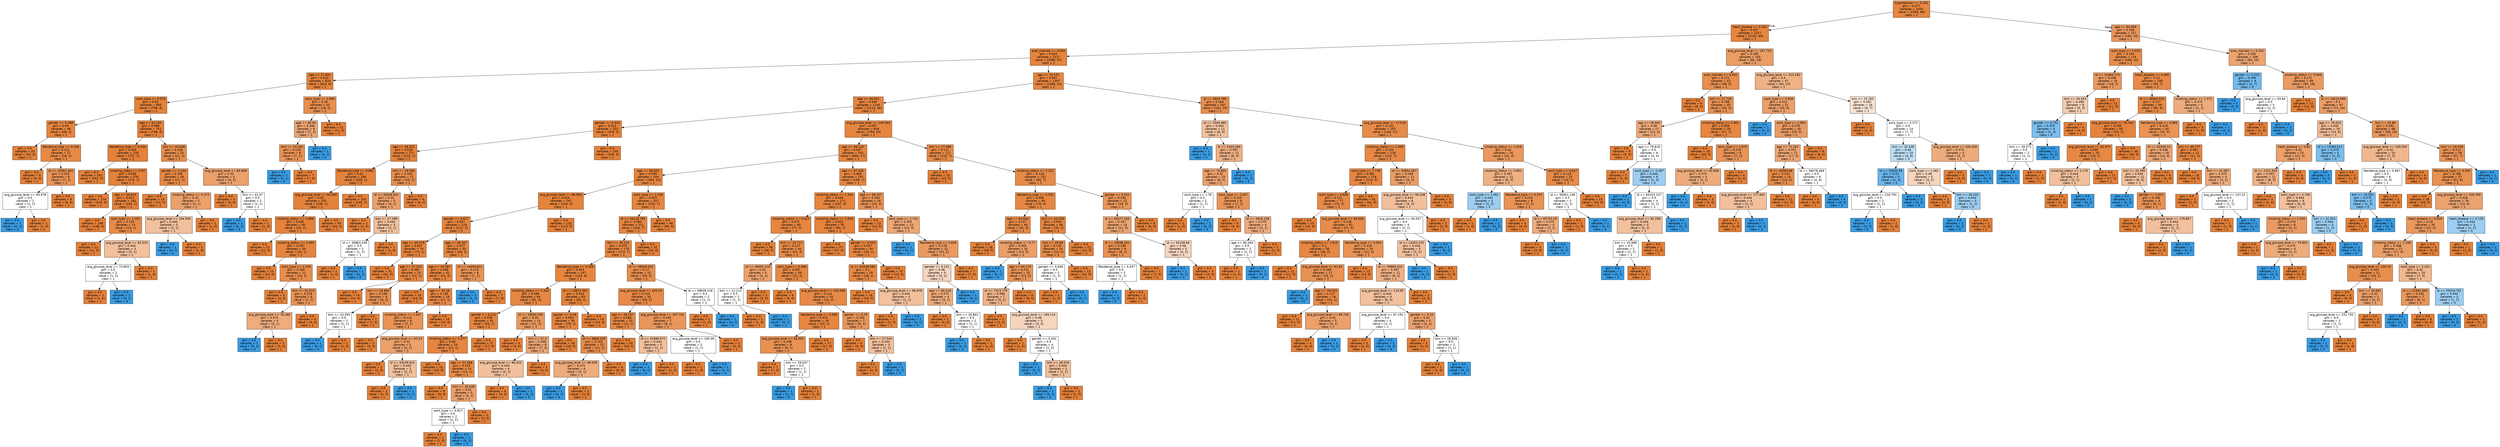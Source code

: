 digraph Tree {
node [shape=box, style="filled", color="black", fontname="helvetica"] ;
edge [fontname="helvetica"] ;
0 [label="hypertension <= 0.202\ngini = 0.077\nsamples = 2454\nvalue = [2356, 98]\nclass = 1", fillcolor="#e68641"] ;
1 [label="heart_disease <= 0.354\ngini = 0.057\nsamples = 2227\nvalue = [2162, 65]\nclass = 1", fillcolor="#e6853f"] ;
0 -> 1 [labeldistance=2.5, labelangle=45, headlabel="True"] ;
2 [label="ever_married <= 0.504\ngini = 0.043\nsamples = 2127\nvalue = [2080, 47]\nclass = 1", fillcolor="#e6843d"] ;
1 -> 2 ;
3 [label="age <= 71.842\ngini = 0.015\nsamples = 820\nvalue = [814, 6]\nclass = 1", fillcolor="#e5823a"] ;
2 -> 3 ;
4 [label="work_type <= 0.573\ngini = 0.01\nsamples = 800\nvalue = [796, 4]\nclass = 1", fillcolor="#e5823a"] ;
3 -> 4 ;
5 [label="gender <= 0.488\ngini = 0.04\nsamples = 49\nvalue = [48, 1]\nclass = 1", fillcolor="#e6843d"] ;
4 -> 5 ;
6 [label="gini = 0.0\nsamples = 32\nvalue = [32, 0]\nclass = 1", fillcolor="#e58139"] ;
5 -> 6 ;
7 [label="Residence_type <= 0.436\ngini = 0.111\nsamples = 17\nvalue = [16, 1]\nclass = 1", fillcolor="#e78945"] ;
5 -> 7 ;
8 [label="gini = 0.0\nsamples = 9\nvalue = [9, 0]\nclass = 1", fillcolor="#e58139"] ;
7 -> 8 ;
9 [label="id <= 20361.483\ngini = 0.219\nsamples = 8\nvalue = [7, 1]\nclass = 1", fillcolor="#e99355"] ;
7 -> 9 ;
10 [label="avg_glucose_level <= 93.378\ngini = 0.5\nsamples = 2\nvalue = [1, 1]\nclass = 1", fillcolor="#ffffff"] ;
9 -> 10 ;
11 [label="gini = 0.0\nsamples = 1\nvalue = [0, 1]\nclass = 0", fillcolor="#399de5"] ;
10 -> 11 ;
12 [label="gini = 0.0\nsamples = 1\nvalue = [1, 0]\nclass = 1", fillcolor="#e58139"] ;
10 -> 12 ;
13 [label="gini = 0.0\nsamples = 6\nvalue = [6, 0]\nclass = 1", fillcolor="#e58139"] ;
9 -> 13 ;
14 [label="age <= 52.102\ngini = 0.008\nsamples = 751\nvalue = [748, 3]\nclass = 1", fillcolor="#e5823a"] ;
4 -> 14 ;
15 [label="Residence_type <= 0.524\ngini = 0.003\nsamples = 728\nvalue = [727, 1]\nclass = 1", fillcolor="#e58139"] ;
14 -> 15 ;
16 [label="gini = 0.0\nsamples = 352\nvalue = [352, 0]\nclass = 1", fillcolor="#e58139"] ;
15 -> 16 ;
17 [label="smoking_status <= 0.97\ngini = 0.005\nsamples = 376\nvalue = [375, 1]\nclass = 1", fillcolor="#e5813a"] ;
15 -> 17 ;
18 [label="gini = 0.0\nsamples = 214\nvalue = [214, 0]\nclass = 1", fillcolor="#e58139"] ;
17 -> 18 ;
19 [label="age <= 36.919\ngini = 0.012\nsamples = 162\nvalue = [161, 1]\nclass = 1", fillcolor="#e5823a"] ;
17 -> 19 ;
20 [label="gini = 0.0\nsamples = 148\nvalue = [148, 0]\nclass = 1", fillcolor="#e58139"] ;
19 -> 20 ;
21 [label="work_type <= 2.351\ngini = 0.133\nsamples = 14\nvalue = [13, 1]\nclass = 1", fillcolor="#e78b48"] ;
19 -> 21 ;
22 [label="gini = 0.0\nsamples = 11\nvalue = [11, 0]\nclass = 1", fillcolor="#e58139"] ;
21 -> 22 ;
23 [label="avg_glucose_level <= 82.529\ngini = 0.444\nsamples = 3\nvalue = [2, 1]\nclass = 1", fillcolor="#f2c09c"] ;
21 -> 23 ;
24 [label="avg_glucose_level <= 73.603\ngini = 0.5\nsamples = 2\nvalue = [1, 1]\nclass = 1", fillcolor="#ffffff"] ;
23 -> 24 ;
25 [label="gini = 0.0\nsamples = 1\nvalue = [1, 0]\nclass = 1", fillcolor="#e58139"] ;
24 -> 25 ;
26 [label="gini = 0.0\nsamples = 1\nvalue = [0, 1]\nclass = 0", fillcolor="#399de5"] ;
24 -> 26 ;
27 [label="gini = 0.0\nsamples = 1\nvalue = [1, 0]\nclass = 1", fillcolor="#e58139"] ;
23 -> 27 ;
28 [label="bmi <= 33.648\ngini = 0.159\nsamples = 23\nvalue = [21, 2]\nclass = 1", fillcolor="#e78d4c"] ;
14 -> 28 ;
29 [label="gender <= 0.154\ngini = 0.105\nsamples = 18\nvalue = [17, 1]\nclass = 1", fillcolor="#e78845"] ;
28 -> 29 ;
30 [label="gini = 0.0\nsamples = 13\nvalue = [13, 0]\nclass = 1", fillcolor="#e58139"] ;
29 -> 30 ;
31 [label="smoking_status <= 0.273\ngini = 0.32\nsamples = 5\nvalue = [4, 1]\nclass = 1", fillcolor="#eca06a"] ;
29 -> 31 ;
32 [label="avg_glucose_level <= 104.546\ngini = 0.444\nsamples = 3\nvalue = [2, 1]\nclass = 1", fillcolor="#f2c09c"] ;
31 -> 32 ;
33 [label="gini = 0.0\nsamples = 1\nvalue = [0, 1]\nclass = 0", fillcolor="#399de5"] ;
32 -> 33 ;
34 [label="gini = 0.0\nsamples = 2\nvalue = [2, 0]\nclass = 1", fillcolor="#e58139"] ;
32 -> 34 ;
35 [label="gini = 0.0\nsamples = 2\nvalue = [2, 0]\nclass = 1", fillcolor="#e58139"] ;
31 -> 35 ;
36 [label="avg_glucose_level <= 83.608\ngini = 0.32\nsamples = 5\nvalue = [4, 1]\nclass = 1", fillcolor="#eca06a"] ;
28 -> 36 ;
37 [label="gini = 0.0\nsamples = 3\nvalue = [3, 0]\nclass = 1", fillcolor="#e58139"] ;
36 -> 37 ;
38 [label="bmi <= 41.47\ngini = 0.5\nsamples = 2\nvalue = [1, 1]\nclass = 1", fillcolor="#ffffff"] ;
36 -> 38 ;
39 [label="gini = 0.0\nsamples = 1\nvalue = [0, 1]\nclass = 0", fillcolor="#399de5"] ;
38 -> 39 ;
40 [label="gini = 0.0\nsamples = 1\nvalue = [1, 0]\nclass = 1", fillcolor="#e58139"] ;
38 -> 40 ;
41 [label="work_type <= 2.006\ngini = 0.18\nsamples = 20\nvalue = [18, 2]\nclass = 1", fillcolor="#e88f4f"] ;
3 -> 41 ;
42 [label="age <= 80.64\ngini = 0.346\nsamples = 9\nvalue = [7, 2]\nclass = 1", fillcolor="#eca572"] ;
41 -> 42 ;
43 [label="bmi <= 23.264\ngini = 0.219\nsamples = 8\nvalue = [7, 1]\nclass = 1", fillcolor="#e99355"] ;
42 -> 43 ;
44 [label="gini = 0.0\nsamples = 1\nvalue = [0, 1]\nclass = 0", fillcolor="#399de5"] ;
43 -> 44 ;
45 [label="gini = 0.0\nsamples = 7\nvalue = [7, 0]\nclass = 1", fillcolor="#e58139"] ;
43 -> 45 ;
46 [label="gini = 0.0\nsamples = 1\nvalue = [0, 1]\nclass = 0", fillcolor="#399de5"] ;
42 -> 46 ;
47 [label="gini = 0.0\nsamples = 11\nvalue = [11, 0]\nclass = 1", fillcolor="#e58139"] ;
41 -> 47 ;
48 [label="age <= 70.101\ngini = 0.061\nsamples = 1307\nvalue = [1266, 41]\nclass = 1", fillcolor="#e6853f"] ;
2 -> 48 ;
49 [label="age <= 39.502\ngini = 0.045\nsamples = 1140\nvalue = [1114, 26]\nclass = 1", fillcolor="#e6843e"] ;
48 -> 49 ;
50 [label="gender <= 0.323\ngini = 0.012\nsamples = 322\nvalue = [320, 2]\nclass = 1", fillcolor="#e5823a"] ;
49 -> 50 ;
51 [label="age <= 38.322\ngini = 0.018\nsamples = 217\nvalue = [215, 2]\nclass = 1", fillcolor="#e5823b"] ;
50 -> 51 ;
52 [label="Residence_type <= 0.862\ngini = 0.01\nsamples = 206\nvalue = [205, 1]\nclass = 1", fillcolor="#e5823a"] ;
51 -> 52 ;
53 [label="avg_glucose_level <= 94.065\ngini = 0.02\nsamples = 101\nvalue = [100, 1]\nclass = 1", fillcolor="#e5823b"] ;
52 -> 53 ;
54 [label="smoking_status <= 1.886\ngini = 0.035\nsamples = 56\nvalue = [55, 1]\nclass = 1", fillcolor="#e5833d"] ;
53 -> 54 ;
55 [label="gini = 0.0\nsamples = 22\nvalue = [22, 0]\nclass = 1", fillcolor="#e58139"] ;
54 -> 55 ;
56 [label="smoking_status <= 2.455\ngini = 0.057\nsamples = 34\nvalue = [33, 1]\nclass = 1", fillcolor="#e6853f"] ;
54 -> 56 ;
57 [label="gini = 0.0\nsamples = 23\nvalue = [23, 0]\nclass = 1", fillcolor="#e58139"] ;
56 -> 57 ;
58 [label="work_type <= 1.256\ngini = 0.165\nsamples = 11\nvalue = [10, 1]\nclass = 1", fillcolor="#e88e4d"] ;
56 -> 58 ;
59 [label="gini = 0.0\nsamples = 3\nvalue = [3, 0]\nclass = 1", fillcolor="#e58139"] ;
58 -> 59 ;
60 [label="bmi <= 31.874\ngini = 0.219\nsamples = 8\nvalue = [7, 1]\nclass = 1", fillcolor="#e99355"] ;
58 -> 60 ;
61 [label="avg_glucose_level <= 76.286\ngini = 0.375\nsamples = 4\nvalue = [3, 1]\nclass = 1", fillcolor="#eeab7b"] ;
60 -> 61 ;
62 [label="gini = 0.0\nsamples = 1\nvalue = [0, 1]\nclass = 0", fillcolor="#399de5"] ;
61 -> 62 ;
63 [label="gini = 0.0\nsamples = 3\nvalue = [3, 0]\nclass = 1", fillcolor="#e58139"] ;
61 -> 63 ;
64 [label="gini = 0.0\nsamples = 4\nvalue = [4, 0]\nclass = 1", fillcolor="#e58139"] ;
60 -> 64 ;
65 [label="gini = 0.0\nsamples = 45\nvalue = [45, 0]\nclass = 1", fillcolor="#e58139"] ;
53 -> 65 ;
66 [label="gini = 0.0\nsamples = 105\nvalue = [105, 0]\nclass = 1", fillcolor="#e58139"] ;
52 -> 66 ;
67 [label="bmi <= 29.068\ngini = 0.165\nsamples = 11\nvalue = [10, 1]\nclass = 1", fillcolor="#e88e4d"] ;
51 -> 67 ;
68 [label="id <= 26026.652\ngini = 0.32\nsamples = 5\nvalue = [4, 1]\nclass = 1", fillcolor="#eca06a"] ;
67 -> 68 ;
69 [label="gini = 0.0\nsamples = 2\nvalue = [2, 0]\nclass = 1", fillcolor="#e58139"] ;
68 -> 69 ;
70 [label="bmi <= 27.399\ngini = 0.444\nsamples = 3\nvalue = [2, 1]\nclass = 1", fillcolor="#f2c09c"] ;
68 -> 70 ;
71 [label="id <= 30863.339\ngini = 0.5\nsamples = 2\nvalue = [1, 1]\nclass = 1", fillcolor="#ffffff"] ;
70 -> 71 ;
72 [label="gini = 0.0\nsamples = 1\nvalue = [1, 0]\nclass = 1", fillcolor="#e58139"] ;
71 -> 72 ;
73 [label="gini = 0.0\nsamples = 1\nvalue = [0, 1]\nclass = 0", fillcolor="#399de5"] ;
71 -> 73 ;
74 [label="gini = 0.0\nsamples = 1\nvalue = [1, 0]\nclass = 1", fillcolor="#e58139"] ;
70 -> 74 ;
75 [label="gini = 0.0\nsamples = 6\nvalue = [6, 0]\nclass = 1", fillcolor="#e58139"] ;
67 -> 75 ;
76 [label="gini = 0.0\nsamples = 105\nvalue = [105, 0]\nclass = 1", fillcolor="#e58139"] ;
50 -> 76 ;
77 [label="avg_glucose_level <= 149.063\ngini = 0.057\nsamples = 818\nvalue = [794, 24]\nclass = 1", fillcolor="#e6853f"] ;
49 -> 77 ;
78 [label="age <= 58.116\ngini = 0.047\nsamples = 701\nvalue = [684, 17]\nclass = 1", fillcolor="#e6843e"] ;
77 -> 78 ;
79 [label="age <= 48.625\ngini = 0.039\nsamples = 504\nvalue = [494, 10]\nclass = 1", fillcolor="#e6843d"] ;
78 -> 79 ;
80 [label="avg_glucose_level <= 86.993\ngini = 0.024\nsamples = 247\nvalue = [244, 3]\nclass = 1", fillcolor="#e5833b"] ;
79 -> 80 ;
81 [label="gender <= 0.817\ngini = 0.047\nsamples = 124\nvalue = [121, 3]\nclass = 1", fillcolor="#e6843e"] ;
80 -> 81 ;
82 [label="age <= 45.579\ngini = 0.027\nsamples = 74\nvalue = [73, 1]\nclass = 1", fillcolor="#e5833c"] ;
81 -> 82 ;
83 [label="gini = 0.0\nsamples = 51\nvalue = [51, 0]\nclass = 1", fillcolor="#e58139"] ;
82 -> 83 ;
84 [label="age <= 47.224\ngini = 0.083\nsamples = 23\nvalue = [22, 1]\nclass = 1", fillcolor="#e68742"] ;
82 -> 84 ;
85 [label="gini = 0.0\nsamples = 14\nvalue = [14, 0]\nclass = 1", fillcolor="#e58139"] ;
84 -> 85 ;
86 [label="bmi <= 26.893\ngini = 0.198\nsamples = 9\nvalue = [8, 1]\nclass = 1", fillcolor="#e89152"] ;
84 -> 86 ;
87 [label="bmi <= 24.393\ngini = 0.5\nsamples = 2\nvalue = [1, 1]\nclass = 1", fillcolor="#ffffff"] ;
86 -> 87 ;
88 [label="gini = 0.0\nsamples = 1\nvalue = [0, 1]\nclass = 0", fillcolor="#399de5"] ;
87 -> 88 ;
89 [label="gini = 0.0\nsamples = 1\nvalue = [1, 0]\nclass = 1", fillcolor="#e58139"] ;
87 -> 89 ;
90 [label="gini = 0.0\nsamples = 7\nvalue = [7, 0]\nclass = 1", fillcolor="#e58139"] ;
86 -> 90 ;
91 [label="age <= 46.307\ngini = 0.077\nsamples = 50\nvalue = [48, 2]\nclass = 1", fillcolor="#e68641"] ;
81 -> 91 ;
92 [label="age <= 44.367\ngini = 0.046\nsamples = 42\nvalue = [41, 1]\nclass = 1", fillcolor="#e6843e"] ;
91 -> 92 ;
93 [label="gini = 0.0\nsamples = 24\nvalue = [24, 0]\nclass = 1", fillcolor="#e58139"] ;
92 -> 93 ;
94 [label="age <= 45.28\ngini = 0.105\nsamples = 18\nvalue = [17, 1]\nclass = 1", fillcolor="#e78845"] ;
92 -> 94 ;
95 [label="smoking_status <= 1.437\ngini = 0.219\nsamples = 8\nvalue = [7, 1]\nclass = 1", fillcolor="#e99355"] ;
94 -> 95 ;
96 [label="gini = 0.0\nsamples = 3\nvalue = [3, 0]\nclass = 1", fillcolor="#e58139"] ;
95 -> 96 ;
97 [label="avg_glucose_level <= 63.23\ngini = 0.32\nsamples = 5\nvalue = [4, 1]\nclass = 1", fillcolor="#eca06a"] ;
95 -> 97 ;
98 [label="gini = 0.0\nsamples = 2\nvalue = [2, 0]\nclass = 1", fillcolor="#e58139"] ;
97 -> 98 ;
99 [label="id <= 32039.922\ngini = 0.444\nsamples = 3\nvalue = [2, 1]\nclass = 1", fillcolor="#f2c09c"] ;
97 -> 99 ;
100 [label="gini = 0.0\nsamples = 2\nvalue = [2, 0]\nclass = 1", fillcolor="#e58139"] ;
99 -> 100 ;
101 [label="gini = 0.0\nsamples = 1\nvalue = [0, 1]\nclass = 0", fillcolor="#399de5"] ;
99 -> 101 ;
102 [label="gini = 0.0\nsamples = 10\nvalue = [10, 0]\nclass = 1", fillcolor="#e58139"] ;
94 -> 102 ;
103 [label="id <= 14658.821\ngini = 0.219\nsamples = 8\nvalue = [7, 1]\nclass = 1", fillcolor="#e99355"] ;
91 -> 103 ;
104 [label="gini = 0.0\nsamples = 1\nvalue = [0, 1]\nclass = 0", fillcolor="#399de5"] ;
103 -> 104 ;
105 [label="gini = 0.0\nsamples = 7\nvalue = [7, 0]\nclass = 1", fillcolor="#e58139"] ;
103 -> 105 ;
106 [label="gini = 0.0\nsamples = 123\nvalue = [123, 0]\nclass = 1", fillcolor="#e58139"] ;
80 -> 106 ;
107 [label="work_type <= 2.194\ngini = 0.053\nsamples = 257\nvalue = [250, 7]\nclass = 1", fillcolor="#e6853f"] ;
79 -> 107 ;
108 [label="id <= 63116.784\ngini = 0.064\nsamples = 211\nvalue = [204, 7]\nclass = 1", fillcolor="#e68540"] ;
107 -> 108 ;
109 [label="bmi <= 36.151\ngini = 0.075\nsamples = 179\nvalue = [172, 7]\nclass = 1", fillcolor="#e68641"] ;
108 -> 109 ;
110 [label="Residence_type <= 0.509\ngini = 0.053\nsamples = 147\nvalue = [143, 4]\nclass = 1", fillcolor="#e6853f"] ;
109 -> 110 ;
111 [label="smoking_status <= 2.562\ngini = 0.089\nsamples = 64\nvalue = [61, 3]\nclass = 1", fillcolor="#e68743"] ;
110 -> 111 ;
112 [label="gender <= 0.212\ngini = 0.038\nsamples = 51\nvalue = [50, 1]\nclass = 1", fillcolor="#e6843d"] ;
111 -> 112 ;
113 [label="smoking_status <= 1.377\ngini = 0.08\nsamples = 24\nvalue = [23, 1]\nclass = 1", fillcolor="#e68642"] ;
112 -> 113 ;
114 [label="gini = 0.0\nsamples = 10\nvalue = [10, 0]\nclass = 1", fillcolor="#e58139"] ;
113 -> 114 ;
115 [label="age <= 51.566\ngini = 0.133\nsamples = 14\nvalue = [13, 1]\nclass = 1", fillcolor="#e78b48"] ;
113 -> 115 ;
116 [label="gini = 0.0\nsamples = 9\nvalue = [9, 0]\nclass = 1", fillcolor="#e58139"] ;
115 -> 116 ;
117 [label="bmi <= 26.638\ngini = 0.32\nsamples = 5\nvalue = [4, 1]\nclass = 1", fillcolor="#eca06a"] ;
115 -> 117 ;
118 [label="work_type <= 0.817\ngini = 0.5\nsamples = 2\nvalue = [1, 1]\nclass = 1", fillcolor="#ffffff"] ;
117 -> 118 ;
119 [label="gini = 0.0\nsamples = 1\nvalue = [1, 0]\nclass = 1", fillcolor="#e58139"] ;
118 -> 119 ;
120 [label="gini = 0.0\nsamples = 1\nvalue = [0, 1]\nclass = 0", fillcolor="#399de5"] ;
118 -> 120 ;
121 [label="gini = 0.0\nsamples = 3\nvalue = [3, 0]\nclass = 1", fillcolor="#e58139"] ;
117 -> 121 ;
122 [label="gini = 0.0\nsamples = 27\nvalue = [27, 0]\nclass = 1", fillcolor="#e58139"] ;
112 -> 122 ;
123 [label="id <= 19594.556\ngini = 0.26\nsamples = 13\nvalue = [11, 2]\nclass = 1", fillcolor="#ea985d"] ;
111 -> 123 ;
124 [label="gini = 0.0\nsamples = 4\nvalue = [4, 0]\nclass = 1", fillcolor="#e58139"] ;
123 -> 124 ;
125 [label="bmi <= 31.4\ngini = 0.346\nsamples = 9\nvalue = [7, 2]\nclass = 1", fillcolor="#eca572"] ;
123 -> 125 ;
126 [label="avg_glucose_level <= 96.425\ngini = 0.444\nsamples = 6\nvalue = [4, 2]\nclass = 1", fillcolor="#f2c09c"] ;
125 -> 126 ;
127 [label="gini = 0.0\nsamples = 4\nvalue = [4, 0]\nclass = 1", fillcolor="#e58139"] ;
126 -> 127 ;
128 [label="gini = 0.0\nsamples = 2\nvalue = [0, 2]\nclass = 0", fillcolor="#399de5"] ;
126 -> 128 ;
129 [label="gini = 0.0\nsamples = 3\nvalue = [3, 0]\nclass = 1", fillcolor="#e58139"] ;
125 -> 129 ;
130 [label="id <= 18872.501\ngini = 0.024\nsamples = 83\nvalue = [82, 1]\nclass = 1", fillcolor="#e5833b"] ;
110 -> 130 ;
131 [label="gender <= 0.49\ngini = 0.064\nsamples = 30\nvalue = [29, 1]\nclass = 1", fillcolor="#e68540"] ;
130 -> 131 ;
132 [label="gini = 0.0\nsamples = 18\nvalue = [18, 0]\nclass = 1", fillcolor="#e58139"] ;
131 -> 132 ;
133 [label="id <= 6868.229\ngini = 0.153\nsamples = 12\nvalue = [11, 1]\nclass = 1", fillcolor="#e78c4b"] ;
131 -> 133 ;
134 [label="avg_glucose_level <= 86.039\ngini = 0.375\nsamples = 4\nvalue = [3, 1]\nclass = 1", fillcolor="#eeab7b"] ;
133 -> 134 ;
135 [label="gini = 0.0\nsamples = 1\nvalue = [0, 1]\nclass = 0", fillcolor="#399de5"] ;
134 -> 135 ;
136 [label="gini = 0.0\nsamples = 3\nvalue = [3, 0]\nclass = 1", fillcolor="#e58139"] ;
134 -> 136 ;
137 [label="gini = 0.0\nsamples = 8\nvalue = [8, 0]\nclass = 1", fillcolor="#e58139"] ;
133 -> 137 ;
138 [label="gini = 0.0\nsamples = 53\nvalue = [53, 0]\nclass = 1", fillcolor="#e58139"] ;
130 -> 138 ;
139 [label="id <= 58504.542\ngini = 0.17\nsamples = 32\nvalue = [29, 3]\nclass = 1", fillcolor="#e88e4d"] ;
109 -> 139 ;
140 [label="avg_glucose_level <= 103.23\ngini = 0.124\nsamples = 30\nvalue = [28, 2]\nclass = 1", fillcolor="#e78a47"] ;
139 -> 140 ;
141 [label="age <= 56.157\ngini = 0.083\nsamples = 23\nvalue = [22, 1]\nclass = 1", fillcolor="#e68742"] ;
140 -> 141 ;
142 [label="gini = 0.0\nsamples = 20\nvalue = [20, 0]\nclass = 1", fillcolor="#e58139"] ;
141 -> 142 ;
143 [label="id <= 31386.972\ngini = 0.444\nsamples = 3\nvalue = [2, 1]\nclass = 1", fillcolor="#f2c09c"] ;
141 -> 143 ;
144 [label="gini = 0.0\nsamples = 1\nvalue = [0, 1]\nclass = 0", fillcolor="#399de5"] ;
143 -> 144 ;
145 [label="gini = 0.0\nsamples = 2\nvalue = [2, 0]\nclass = 1", fillcolor="#e58139"] ;
143 -> 145 ;
146 [label="avg_glucose_level <= 107.741\ngini = 0.245\nsamples = 7\nvalue = [6, 1]\nclass = 1", fillcolor="#e9965a"] ;
140 -> 146 ;
147 [label="avg_glucose_level <= 105.39\ngini = 0.5\nsamples = 2\nvalue = [1, 1]\nclass = 1", fillcolor="#ffffff"] ;
146 -> 147 ;
148 [label="gini = 0.0\nsamples = 1\nvalue = [1, 0]\nclass = 1", fillcolor="#e58139"] ;
147 -> 148 ;
149 [label="gini = 0.0\nsamples = 1\nvalue = [0, 1]\nclass = 0", fillcolor="#399de5"] ;
147 -> 149 ;
150 [label="gini = 0.0\nsamples = 5\nvalue = [5, 0]\nclass = 1", fillcolor="#e58139"] ;
146 -> 150 ;
151 [label="id <= 58639.226\ngini = 0.5\nsamples = 2\nvalue = [1, 1]\nclass = 1", fillcolor="#ffffff"] ;
139 -> 151 ;
152 [label="gini = 0.0\nsamples = 1\nvalue = [1, 0]\nclass = 1", fillcolor="#e58139"] ;
151 -> 152 ;
153 [label="gini = 0.0\nsamples = 1\nvalue = [0, 1]\nclass = 0", fillcolor="#399de5"] ;
151 -> 153 ;
154 [label="gini = 0.0\nsamples = 32\nvalue = [32, 0]\nclass = 1", fillcolor="#e58139"] ;
108 -> 154 ;
155 [label="gini = 0.0\nsamples = 46\nvalue = [46, 0]\nclass = 1", fillcolor="#e58139"] ;
107 -> 155 ;
156 [label="age <= 67.445\ngini = 0.069\nsamples = 197\nvalue = [190, 7]\nclass = 1", fillcolor="#e68640"] ;
78 -> 156 ;
157 [label="smoking_status <= 1.304\ngini = 0.046\nsamples = 171\nvalue = [167, 4]\nclass = 1", fillcolor="#e6843e"] ;
156 -> 157 ;
158 [label="smoking_status <= 0.623\ngini = 0.072\nsamples = 80\nvalue = [77, 3]\nclass = 1", fillcolor="#e68641"] ;
157 -> 158 ;
159 [label="gini = 0.0\nsamples = 36\nvalue = [36, 0]\nclass = 1", fillcolor="#e58139"] ;
158 -> 159 ;
160 [label="bmi <= 23.717\ngini = 0.127\nsamples = 44\nvalue = [41, 3]\nclass = 1", fillcolor="#e78a47"] ;
158 -> 160 ;
161 [label="id <= 46055.218\ngini = 0.32\nsamples = 5\nvalue = [4, 1]\nclass = 1", fillcolor="#eca06a"] ;
160 -> 161 ;
162 [label="bmi <= 21.113\ngini = 0.5\nsamples = 2\nvalue = [1, 1]\nclass = 1", fillcolor="#ffffff"] ;
161 -> 162 ;
163 [label="gini = 0.0\nsamples = 1\nvalue = [1, 0]\nclass = 1", fillcolor="#e58139"] ;
162 -> 163 ;
164 [label="gini = 0.0\nsamples = 1\nvalue = [0, 1]\nclass = 0", fillcolor="#399de5"] ;
162 -> 164 ;
165 [label="gini = 0.0\nsamples = 3\nvalue = [3, 0]\nclass = 1", fillcolor="#e58139"] ;
161 -> 165 ;
166 [label="work_type <= 0.066\ngini = 0.097\nsamples = 39\nvalue = [37, 2]\nclass = 1", fillcolor="#e68844"] ;
160 -> 166 ;
167 [label="gini = 0.0\nsamples = 6\nvalue = [6, 0]\nclass = 1", fillcolor="#e58139"] ;
166 -> 167 ;
168 [label="avg_glucose_level <= 103.538\ngini = 0.114\nsamples = 33\nvalue = [31, 2]\nclass = 1", fillcolor="#e78946"] ;
166 -> 168 ;
169 [label="Residence_type <= 0.595\ngini = 0.074\nsamples = 26\nvalue = [25, 1]\nclass = 1", fillcolor="#e68641"] ;
168 -> 169 ;
170 [label="avg_glucose_level <= 93.502\ngini = 0.198\nsamples = 9\nvalue = [8, 1]\nclass = 1", fillcolor="#e89152"] ;
169 -> 170 ;
171 [label="gini = 0.0\nsamples = 7\nvalue = [7, 0]\nclass = 1", fillcolor="#e58139"] ;
170 -> 171 ;
172 [label="bmi <= 29.037\ngini = 0.5\nsamples = 2\nvalue = [1, 1]\nclass = 1", fillcolor="#ffffff"] ;
170 -> 172 ;
173 [label="gini = 0.0\nsamples = 1\nvalue = [0, 1]\nclass = 0", fillcolor="#399de5"] ;
172 -> 173 ;
174 [label="gini = 0.0\nsamples = 1\nvalue = [1, 0]\nclass = 1", fillcolor="#e58139"] ;
172 -> 174 ;
175 [label="gini = 0.0\nsamples = 17\nvalue = [17, 0]\nclass = 1", fillcolor="#e58139"] ;
169 -> 175 ;
176 [label="gender <= 0.79\ngini = 0.245\nsamples = 7\nvalue = [6, 1]\nclass = 1", fillcolor="#e9965a"] ;
168 -> 176 ;
177 [label="gini = 0.0\nsamples = 4\nvalue = [4, 0]\nclass = 1", fillcolor="#e58139"] ;
176 -> 177 ;
178 [label="bmi <= 27.543\ngini = 0.444\nsamples = 3\nvalue = [2, 1]\nclass = 1", fillcolor="#f2c09c"] ;
176 -> 178 ;
179 [label="gini = 0.0\nsamples = 2\nvalue = [2, 0]\nclass = 1", fillcolor="#e58139"] ;
178 -> 179 ;
180 [label="gini = 0.0\nsamples = 1\nvalue = [0, 1]\nclass = 0", fillcolor="#399de5"] ;
178 -> 180 ;
181 [label="smoking_status <= 2.919\ngini = 0.022\nsamples = 91\nvalue = [90, 1]\nclass = 1", fillcolor="#e5823b"] ;
157 -> 181 ;
182 [label="gini = 0.0\nsamples = 57\nvalue = [57, 0]\nclass = 1", fillcolor="#e58139"] ;
181 -> 182 ;
183 [label="gender <= 0.019\ngini = 0.057\nsamples = 34\nvalue = [33, 1]\nclass = 1", fillcolor="#e6853f"] ;
181 -> 183 ;
184 [label="id <= 64549.085\ngini = 0.1\nsamples = 19\nvalue = [18, 1]\nclass = 1", fillcolor="#e68844"] ;
183 -> 184 ;
185 [label="gini = 0.0\nsamples = 16\nvalue = [16, 0]\nclass = 1", fillcolor="#e58139"] ;
184 -> 185 ;
186 [label="avg_glucose_level <= 96.878\ngini = 0.444\nsamples = 3\nvalue = [2, 1]\nclass = 1", fillcolor="#f2c09c"] ;
184 -> 186 ;
187 [label="gini = 0.0\nsamples = 2\nvalue = [2, 0]\nclass = 1", fillcolor="#e58139"] ;
186 -> 187 ;
188 [label="gini = 0.0\nsamples = 1\nvalue = [0, 1]\nclass = 0", fillcolor="#399de5"] ;
186 -> 188 ;
189 [label="gini = 0.0\nsamples = 15\nvalue = [15, 0]\nclass = 1", fillcolor="#e58139"] ;
183 -> 189 ;
190 [label="age <= 68.157\ngini = 0.204\nsamples = 26\nvalue = [23, 3]\nclass = 1", fillcolor="#e89153"] ;
156 -> 190 ;
191 [label="gini = 0.0\nsamples = 13\nvalue = [13, 0]\nclass = 1", fillcolor="#e58139"] ;
190 -> 191 ;
192 [label="work_type <= 1.731\ngini = 0.355\nsamples = 13\nvalue = [10, 3]\nclass = 1", fillcolor="#eda774"] ;
190 -> 192 ;
193 [label="gini = 0.0\nsamples = 1\nvalue = [0, 1]\nclass = 0", fillcolor="#399de5"] ;
192 -> 193 ;
194 [label="Residence_type <= 0.826\ngini = 0.278\nsamples = 12\nvalue = [10, 2]\nclass = 1", fillcolor="#ea9a61"] ;
192 -> 194 ;
195 [label="gender <= 0.141\ngini = 0.48\nsamples = 5\nvalue = [3, 2]\nclass = 1", fillcolor="#f6d5bd"] ;
194 -> 195 ;
196 [label="age <= 69.318\ngini = 0.375\nsamples = 4\nvalue = [3, 1]\nclass = 1", fillcolor="#eeab7b"] ;
195 -> 196 ;
197 [label="gini = 0.0\nsamples = 2\nvalue = [2, 0]\nclass = 1", fillcolor="#e58139"] ;
196 -> 197 ;
198 [label="bmi <= 26.841\ngini = 0.5\nsamples = 2\nvalue = [1, 1]\nclass = 1", fillcolor="#ffffff"] ;
196 -> 198 ;
199 [label="gini = 0.0\nsamples = 1\nvalue = [0, 1]\nclass = 0", fillcolor="#399de5"] ;
198 -> 199 ;
200 [label="gini = 0.0\nsamples = 1\nvalue = [1, 0]\nclass = 1", fillcolor="#e58139"] ;
198 -> 200 ;
201 [label="gini = 0.0\nsamples = 1\nvalue = [0, 1]\nclass = 0", fillcolor="#399de5"] ;
195 -> 201 ;
202 [label="gini = 0.0\nsamples = 7\nvalue = [7, 0]\nclass = 1", fillcolor="#e58139"] ;
194 -> 202 ;
203 [label="bmi <= 27.388\ngini = 0.112\nsamples = 117\nvalue = [110, 7]\nclass = 1", fillcolor="#e78946"] ;
77 -> 203 ;
204 [label="gini = 0.0\nsamples = 15\nvalue = [15, 0]\nclass = 1", fillcolor="#e58139"] ;
203 -> 204 ;
205 [label="smoking_status <= 2.222\ngini = 0.128\nsamples = 102\nvalue = [95, 7]\nclass = 1", fillcolor="#e78a48"] ;
203 -> 205 ;
206 [label="Residence_type <= 0.532\ngini = 0.095\nsamples = 80\nvalue = [76, 4]\nclass = 1", fillcolor="#e68843"] ;
205 -> 206 ;
207 [label="age <= 62.644\ngini = 0.127\nsamples = 44\nvalue = [41, 3]\nclass = 1", fillcolor="#e78a47"] ;
206 -> 207 ;
208 [label="gini = 0.0\nsamples = 28\nvalue = [28, 0]\nclass = 1", fillcolor="#e58139"] ;
207 -> 208 ;
209 [label="smoking_status <= 0.77\ngini = 0.305\nsamples = 16\nvalue = [13, 3]\nclass = 1", fillcolor="#eb9e67"] ;
207 -> 209 ;
210 [label="gini = 0.0\nsamples = 1\nvalue = [0, 1]\nclass = 0", fillcolor="#399de5"] ;
209 -> 210 ;
211 [label="age <= 64.175\ngini = 0.231\nsamples = 15\nvalue = [13, 2]\nclass = 1", fillcolor="#e99457"] ;
209 -> 211 ;
212 [label="id <= 7513.779\ngini = 0.408\nsamples = 7\nvalue = [5, 2]\nclass = 1", fillcolor="#efb388"] ;
211 -> 212 ;
213 [label="gini = 0.0\nsamples = 2\nvalue = [2, 0]\nclass = 1", fillcolor="#e58139"] ;
212 -> 213 ;
214 [label="avg_glucose_level <= 169.114\ngini = 0.48\nsamples = 5\nvalue = [3, 2]\nclass = 1", fillcolor="#f6d5bd"] ;
212 -> 214 ;
215 [label="gini = 0.0\nsamples = 1\nvalue = [1, 0]\nclass = 1", fillcolor="#e58139"] ;
214 -> 215 ;
216 [label="gender <= 0.431\ngini = 0.5\nsamples = 4\nvalue = [2, 2]\nclass = 1", fillcolor="#ffffff"] ;
214 -> 216 ;
217 [label="gini = 0.0\nsamples = 1\nvalue = [0, 1]\nclass = 0", fillcolor="#399de5"] ;
216 -> 217 ;
218 [label="bmi <= 28.519\ngini = 0.444\nsamples = 3\nvalue = [2, 1]\nclass = 1", fillcolor="#f2c09c"] ;
216 -> 218 ;
219 [label="gini = 0.0\nsamples = 1\nvalue = [0, 1]\nclass = 0", fillcolor="#399de5"] ;
218 -> 219 ;
220 [label="gini = 0.0\nsamples = 2\nvalue = [2, 0]\nclass = 1", fillcolor="#e58139"] ;
218 -> 220 ;
221 [label="gini = 0.0\nsamples = 8\nvalue = [8, 0]\nclass = 1", fillcolor="#e58139"] ;
211 -> 221 ;
222 [label="bmi <= 33.158\ngini = 0.054\nsamples = 36\nvalue = [35, 1]\nclass = 1", fillcolor="#e6853f"] ;
206 -> 222 ;
223 [label="bmi <= 28.69\ngini = 0.133\nsamples = 14\nvalue = [13, 1]\nclass = 1", fillcolor="#e78b48"] ;
222 -> 223 ;
224 [label="gender <= 0.646\ngini = 0.5\nsamples = 2\nvalue = [1, 1]\nclass = 1", fillcolor="#ffffff"] ;
223 -> 224 ;
225 [label="gini = 0.0\nsamples = 1\nvalue = [1, 0]\nclass = 1", fillcolor="#e58139"] ;
224 -> 225 ;
226 [label="gini = 0.0\nsamples = 1\nvalue = [0, 1]\nclass = 0", fillcolor="#399de5"] ;
224 -> 226 ;
227 [label="gini = 0.0\nsamples = 12\nvalue = [12, 0]\nclass = 1", fillcolor="#e58139"] ;
223 -> 227 ;
228 [label="gini = 0.0\nsamples = 22\nvalue = [22, 0]\nclass = 1", fillcolor="#e58139"] ;
222 -> 228 ;
229 [label="gender <= 0.542\ngini = 0.236\nsamples = 22\nvalue = [19, 3]\nclass = 1", fillcolor="#e99558"] ;
205 -> 229 ;
230 [label="id <= 56377.165\ngini = 0.337\nsamples = 14\nvalue = [11, 3]\nclass = 1", fillcolor="#eca36f"] ;
229 -> 230 ;
231 [label="id <= 18096.161\ngini = 0.198\nsamples = 9\nvalue = [8, 1]\nclass = 1", fillcolor="#e89152"] ;
230 -> 231 ;
232 [label="Residence_type <= 0.437\ngini = 0.5\nsamples = 2\nvalue = [1, 1]\nclass = 1", fillcolor="#ffffff"] ;
231 -> 232 ;
233 [label="gini = 0.0\nsamples = 1\nvalue = [0, 1]\nclass = 0", fillcolor="#399de5"] ;
232 -> 233 ;
234 [label="gini = 0.0\nsamples = 1\nvalue = [1, 0]\nclass = 1", fillcolor="#e58139"] ;
232 -> 234 ;
235 [label="gini = 0.0\nsamples = 7\nvalue = [7, 0]\nclass = 1", fillcolor="#e58139"] ;
231 -> 235 ;
236 [label="id <= 62158.66\ngini = 0.48\nsamples = 5\nvalue = [3, 2]\nclass = 1", fillcolor="#f6d5bd"] ;
230 -> 236 ;
237 [label="gini = 0.0\nsamples = 2\nvalue = [0, 2]\nclass = 0", fillcolor="#399de5"] ;
236 -> 237 ;
238 [label="gini = 0.0\nsamples = 3\nvalue = [3, 0]\nclass = 1", fillcolor="#e58139"] ;
236 -> 238 ;
239 [label="gini = 0.0\nsamples = 8\nvalue = [8, 0]\nclass = 1", fillcolor="#e58139"] ;
229 -> 239 ;
240 [label="id <= 5954.796\ngini = 0.164\nsamples = 167\nvalue = [152, 15]\nclass = 1", fillcolor="#e88d4d"] ;
48 -> 240 ;
241 [label="id <= 2040.985\ngini = 0.444\nsamples = 12\nvalue = [8, 4]\nclass = 1", fillcolor="#f2c09c"] ;
240 -> 241 ;
242 [label="gini = 0.0\nsamples = 1\nvalue = [0, 1]\nclass = 0", fillcolor="#399de5"] ;
241 -> 242 ;
243 [label="id <= 5433.494\ngini = 0.397\nsamples = 11\nvalue = [8, 3]\nclass = 1", fillcolor="#efb083"] ;
241 -> 243 ;
244 [label="age <= 74.855\ngini = 0.32\nsamples = 10\nvalue = [8, 2]\nclass = 1", fillcolor="#eca06a"] ;
243 -> 244 ;
245 [label="work_type <= 1.78\ngini = 0.5\nsamples = 2\nvalue = [1, 1]\nclass = 1", fillcolor="#ffffff"] ;
244 -> 245 ;
246 [label="gini = 0.0\nsamples = 1\nvalue = [1, 0]\nclass = 1", fillcolor="#e58139"] ;
245 -> 246 ;
247 [label="gini = 0.0\nsamples = 1\nvalue = [0, 1]\nclass = 0", fillcolor="#399de5"] ;
245 -> 247 ;
248 [label="work_type <= 2.637\ngini = 0.219\nsamples = 8\nvalue = [7, 1]\nclass = 1", fillcolor="#e99355"] ;
244 -> 248 ;
249 [label="gini = 0.0\nsamples = 4\nvalue = [4, 0]\nclass = 1", fillcolor="#e58139"] ;
248 -> 249 ;
250 [label="id <= 2816.238\ngini = 0.375\nsamples = 4\nvalue = [3, 1]\nclass = 1", fillcolor="#eeab7b"] ;
248 -> 250 ;
251 [label="age <= 80.264\ngini = 0.5\nsamples = 2\nvalue = [1, 1]\nclass = 1", fillcolor="#ffffff"] ;
250 -> 251 ;
252 [label="gini = 0.0\nsamples = 1\nvalue = [1, 0]\nclass = 1", fillcolor="#e58139"] ;
251 -> 252 ;
253 [label="gini = 0.0\nsamples = 1\nvalue = [0, 1]\nclass = 0", fillcolor="#399de5"] ;
251 -> 253 ;
254 [label="gini = 0.0\nsamples = 2\nvalue = [2, 0]\nclass = 1", fillcolor="#e58139"] ;
250 -> 254 ;
255 [label="gini = 0.0\nsamples = 1\nvalue = [0, 1]\nclass = 0", fillcolor="#399de5"] ;
243 -> 255 ;
256 [label="avg_glucose_level <= 173.54\ngini = 0.132\nsamples = 155\nvalue = [144, 11]\nclass = 1", fillcolor="#e78b48"] ;
240 -> 256 ;
257 [label="smoking_status <= 2.409\ngini = 0.103\nsamples = 129\nvalue = [122, 7]\nclass = 1", fillcolor="#e68844"] ;
256 -> 257 ;
258 [label="work_type <= 2.738\ngini = 0.081\nsamples = 118\nvalue = [113, 5]\nclass = 1", fillcolor="#e68742"] ;
257 -> 258 ;
259 [label="work_type <= 0.698\ngini = 0.121\nsamples = 77\nvalue = [72, 5]\nclass = 1", fillcolor="#e78a47"] ;
258 -> 259 ;
260 [label="gini = 0.0\nsamples = 15\nvalue = [15, 0]\nclass = 1", fillcolor="#e58139"] ;
259 -> 260 ;
261 [label="avg_glucose_level <= 93.656\ngini = 0.148\nsamples = 62\nvalue = [57, 5]\nclass = 1", fillcolor="#e78c4a"] ;
259 -> 261 ;
262 [label="smoking_status <= 1.519\ngini = 0.1\nsamples = 38\nvalue = [36, 2]\nclass = 1", fillcolor="#e68844"] ;
261 -> 262 ;
263 [label="gini = 0.0\nsamples = 21\nvalue = [21, 0]\nclass = 1", fillcolor="#e58139"] ;
262 -> 263 ;
264 [label="avg_glucose_level <= 61.81\ngini = 0.208\nsamples = 17\nvalue = [15, 2]\nclass = 1", fillcolor="#e89253"] ;
262 -> 264 ;
265 [label="gini = 0.0\nsamples = 1\nvalue = [0, 1]\nclass = 0", fillcolor="#399de5"] ;
264 -> 265 ;
266 [label="age <= 78.523\ngini = 0.117\nsamples = 16\nvalue = [15, 1]\nclass = 1", fillcolor="#e78946"] ;
264 -> 266 ;
267 [label="gini = 0.0\nsamples = 11\nvalue = [11, 0]\nclass = 1", fillcolor="#e58139"] ;
266 -> 267 ;
268 [label="avg_glucose_level <= 89.745\ngini = 0.32\nsamples = 5\nvalue = [4, 1]\nclass = 1", fillcolor="#eca06a"] ;
266 -> 268 ;
269 [label="gini = 0.0\nsamples = 4\nvalue = [4, 0]\nclass = 1", fillcolor="#e58139"] ;
268 -> 269 ;
270 [label="gini = 0.0\nsamples = 1\nvalue = [0, 1]\nclass = 0", fillcolor="#399de5"] ;
268 -> 270 ;
271 [label="Residence_type <= 0.003\ngini = 0.219\nsamples = 24\nvalue = [21, 3]\nclass = 1", fillcolor="#e99355"] ;
261 -> 271 ;
272 [label="gini = 0.0\nsamples = 13\nvalue = [13, 0]\nclass = 1", fillcolor="#e58139"] ;
271 -> 272 ;
273 [label="id <= 59960.434\ngini = 0.397\nsamples = 11\nvalue = [8, 3]\nclass = 1", fillcolor="#efb083"] ;
271 -> 273 ;
274 [label="avg_glucose_level <= 116.95\ngini = 0.444\nsamples = 9\nvalue = [6, 3]\nclass = 1", fillcolor="#f2c09c"] ;
273 -> 274 ;
275 [label="avg_glucose_level <= 97.191\ngini = 0.5\nsamples = 4\nvalue = [2, 2]\nclass = 1", fillcolor="#ffffff"] ;
274 -> 275 ;
276 [label="gini = 0.0\nsamples = 2\nvalue = [2, 0]\nclass = 1", fillcolor="#e58139"] ;
275 -> 276 ;
277 [label="gini = 0.0\nsamples = 2\nvalue = [0, 2]\nclass = 0", fillcolor="#399de5"] ;
275 -> 277 ;
278 [label="gender <= 0.22\ngini = 0.32\nsamples = 5\nvalue = [4, 1]\nclass = 1", fillcolor="#eca06a"] ;
274 -> 278 ;
279 [label="gini = 0.0\nsamples = 3\nvalue = [3, 0]\nclass = 1", fillcolor="#e58139"] ;
278 -> 279 ;
280 [label="bmi <= 28.928\ngini = 0.5\nsamples = 2\nvalue = [1, 1]\nclass = 1", fillcolor="#ffffff"] ;
278 -> 280 ;
281 [label="gini = 0.0\nsamples = 1\nvalue = [1, 0]\nclass = 1", fillcolor="#e58139"] ;
280 -> 281 ;
282 [label="gini = 0.0\nsamples = 1\nvalue = [0, 1]\nclass = 0", fillcolor="#399de5"] ;
280 -> 282 ;
283 [label="gini = 0.0\nsamples = 2\nvalue = [2, 0]\nclass = 1", fillcolor="#e58139"] ;
273 -> 283 ;
284 [label="gini = 0.0\nsamples = 41\nvalue = [41, 0]\nclass = 1", fillcolor="#e58139"] ;
258 -> 284 ;
285 [label="id <= 50654.367\ngini = 0.298\nsamples = 11\nvalue = [9, 2]\nclass = 1", fillcolor="#eb9d65"] ;
257 -> 285 ;
286 [label="avg_glucose_level <= 98.208\ngini = 0.444\nsamples = 6\nvalue = [4, 2]\nclass = 1", fillcolor="#f2c09c"] ;
285 -> 286 ;
287 [label="avg_glucose_level <= 94.057\ngini = 0.5\nsamples = 4\nvalue = [2, 2]\nclass = 1", fillcolor="#ffffff"] ;
286 -> 287 ;
288 [label="id <= 14302.475\ngini = 0.444\nsamples = 3\nvalue = [2, 1]\nclass = 1", fillcolor="#f2c09c"] ;
287 -> 288 ;
289 [label="gini = 0.0\nsamples = 1\nvalue = [0, 1]\nclass = 0", fillcolor="#399de5"] ;
288 -> 289 ;
290 [label="gini = 0.0\nsamples = 2\nvalue = [2, 0]\nclass = 1", fillcolor="#e58139"] ;
288 -> 290 ;
291 [label="gini = 0.0\nsamples = 1\nvalue = [0, 1]\nclass = 0", fillcolor="#399de5"] ;
287 -> 291 ;
292 [label="gini = 0.0\nsamples = 2\nvalue = [2, 0]\nclass = 1", fillcolor="#e58139"] ;
286 -> 292 ;
293 [label="gini = 0.0\nsamples = 5\nvalue = [5, 0]\nclass = 1", fillcolor="#e58139"] ;
285 -> 293 ;
294 [label="smoking_status <= 1.918\ngini = 0.26\nsamples = 26\nvalue = [22, 4]\nclass = 1", fillcolor="#ea985d"] ;
256 -> 294 ;
295 [label="smoking_status <= 0.831\ngini = 0.397\nsamples = 11\nvalue = [8, 3]\nclass = 1", fillcolor="#efb083"] ;
294 -> 295 ;
296 [label="work_type <= 1.081\ngini = 0.444\nsamples = 3\nvalue = [1, 2]\nclass = 0", fillcolor="#9ccef2"] ;
295 -> 296 ;
297 [label="gini = 0.0\nsamples = 1\nvalue = [1, 0]\nclass = 1", fillcolor="#e58139"] ;
296 -> 297 ;
298 [label="gini = 0.0\nsamples = 2\nvalue = [0, 2]\nclass = 0", fillcolor="#399de5"] ;
296 -> 298 ;
299 [label="Residence_type <= 0.207\ngini = 0.219\nsamples = 8\nvalue = [7, 1]\nclass = 1", fillcolor="#e99355"] ;
295 -> 299 ;
300 [label="gini = 0.0\nsamples = 4\nvalue = [4, 0]\nclass = 1", fillcolor="#e58139"] ;
299 -> 300 ;
301 [label="id <= 65754.45\ngini = 0.375\nsamples = 4\nvalue = [3, 1]\nclass = 1", fillcolor="#eeab7b"] ;
299 -> 301 ;
302 [label="gini = 0.0\nsamples = 3\nvalue = [3, 0]\nclass = 1", fillcolor="#e58139"] ;
301 -> 302 ;
303 [label="gini = 0.0\nsamples = 1\nvalue = [0, 1]\nclass = 0", fillcolor="#399de5"] ;
301 -> 303 ;
304 [label="work_type <= 0.627\ngini = 0.124\nsamples = 15\nvalue = [14, 1]\nclass = 1", fillcolor="#e78a47"] ;
294 -> 304 ;
305 [label="id <= 56051.138\ngini = 0.5\nsamples = 2\nvalue = [1, 1]\nclass = 1", fillcolor="#ffffff"] ;
304 -> 305 ;
306 [label="gini = 0.0\nsamples = 1\nvalue = [1, 0]\nclass = 1", fillcolor="#e58139"] ;
305 -> 306 ;
307 [label="gini = 0.0\nsamples = 1\nvalue = [0, 1]\nclass = 0", fillcolor="#399de5"] ;
305 -> 307 ;
308 [label="gini = 0.0\nsamples = 13\nvalue = [13, 0]\nclass = 1", fillcolor="#e58139"] ;
304 -> 308 ;
309 [label="avg_glucose_level <= 107.735\ngini = 0.295\nsamples = 100\nvalue = [82, 18]\nclass = 1", fillcolor="#eb9d64"] ;
1 -> 309 ;
310 [label="ever_married <= 0.942\ngini = 0.171\nsamples = 53\nvalue = [48, 5]\nclass = 1", fillcolor="#e88e4e"] ;
309 -> 310 ;
311 [label="gini = 0.0\nsamples = 8\nvalue = [8, 0]\nclass = 1", fillcolor="#e58139"] ;
310 -> 311 ;
312 [label="bmi <= 27.734\ngini = 0.198\nsamples = 45\nvalue = [40, 5]\nclass = 1", fillcolor="#e89152"] ;
310 -> 312 ;
313 [label="age <= 78.404\ngini = 0.36\nsamples = 17\nvalue = [13, 4]\nclass = 1", fillcolor="#eda876"] ;
312 -> 313 ;
314 [label="gini = 0.0\nsamples = 9\nvalue = [9, 0]\nclass = 1", fillcolor="#e58139"] ;
313 -> 314 ;
315 [label="age <= 79.618\ngini = 0.5\nsamples = 8\nvalue = [4, 4]\nclass = 1", fillcolor="#ffffff"] ;
313 -> 315 ;
316 [label="gini = 0.0\nsamples = 2\nvalue = [2, 0]\nclass = 1", fillcolor="#e58139"] ;
315 -> 316 ;
317 [label="work_type <= 2.497\ngini = 0.444\nsamples = 6\nvalue = [2, 4]\nclass = 0", fillcolor="#9ccef2"] ;
315 -> 317 ;
318 [label="gini = 0.0\nsamples = 2\nvalue = [0, 2]\nclass = 0", fillcolor="#399de5"] ;
317 -> 318 ;
319 [label="id <= 64103.137\ngini = 0.5\nsamples = 4\nvalue = [2, 2]\nclass = 1", fillcolor="#ffffff"] ;
317 -> 319 ;
320 [label="avg_glucose_level <= 82.298\ngini = 0.444\nsamples = 3\nvalue = [2, 1]\nclass = 1", fillcolor="#f2c09c"] ;
319 -> 320 ;
321 [label="bmi <= 20.998\ngini = 0.5\nsamples = 2\nvalue = [1, 1]\nclass = 1", fillcolor="#ffffff"] ;
320 -> 321 ;
322 [label="gini = 0.0\nsamples = 1\nvalue = [0, 1]\nclass = 0", fillcolor="#399de5"] ;
321 -> 322 ;
323 [label="gini = 0.0\nsamples = 1\nvalue = [1, 0]\nclass = 1", fillcolor="#e58139"] ;
321 -> 323 ;
324 [label="gini = 0.0\nsamples = 1\nvalue = [1, 0]\nclass = 1", fillcolor="#e58139"] ;
320 -> 324 ;
325 [label="gini = 0.0\nsamples = 1\nvalue = [0, 1]\nclass = 0", fillcolor="#399de5"] ;
319 -> 325 ;
326 [label="smoking_status <= 2.801\ngini = 0.069\nsamples = 28\nvalue = [27, 1]\nclass = 1", fillcolor="#e68640"] ;
312 -> 326 ;
327 [label="gini = 0.0\nsamples = 20\nvalue = [20, 0]\nclass = 1", fillcolor="#e58139"] ;
326 -> 327 ;
328 [label="work_type <= 2.875\ngini = 0.219\nsamples = 8\nvalue = [7, 1]\nclass = 1", fillcolor="#e99355"] ;
326 -> 328 ;
329 [label="avg_glucose_level <= 92.659\ngini = 0.375\nsamples = 4\nvalue = [3, 1]\nclass = 1", fillcolor="#eeab7b"] ;
328 -> 329 ;
330 [label="gini = 0.0\nsamples = 1\nvalue = [0, 1]\nclass = 0", fillcolor="#399de5"] ;
329 -> 330 ;
331 [label="gini = 0.0\nsamples = 3\nvalue = [3, 0]\nclass = 1", fillcolor="#e58139"] ;
329 -> 331 ;
332 [label="gini = 0.0\nsamples = 4\nvalue = [4, 0]\nclass = 1", fillcolor="#e58139"] ;
328 -> 332 ;
333 [label="avg_glucose_level <= 213.182\ngini = 0.4\nsamples = 47\nvalue = [34, 13]\nclass = 1", fillcolor="#efb185"] ;
309 -> 333 ;
334 [label="work_type <= 0.938\ngini = 0.312\nsamples = 31\nvalue = [25, 6]\nclass = 1", fillcolor="#eb9f69"] ;
333 -> 334 ;
335 [label="gini = 0.0\nsamples = 1\nvalue = [0, 1]\nclass = 0", fillcolor="#399de5"] ;
334 -> 335 ;
336 [label="work_type <= 2.991\ngini = 0.278\nsamples = 30\nvalue = [25, 5]\nclass = 1", fillcolor="#ea9a61"] ;
334 -> 336 ;
337 [label="age <= 71.262\ngini = 0.351\nsamples = 22\nvalue = [17, 5]\nclass = 1", fillcolor="#eda673"] ;
336 -> 337 ;
338 [label="id <= 40060.98\ngini = 0.133\nsamples = 14\nvalue = [13, 1]\nclass = 1", fillcolor="#e78b48"] ;
337 -> 338 ;
339 [label="avg_glucose_level <= 177.602\ngini = 0.444\nsamples = 3\nvalue = [2, 1]\nclass = 1", fillcolor="#f2c09c"] ;
338 -> 339 ;
340 [label="gini = 0.0\nsamples = 2\nvalue = [2, 0]\nclass = 1", fillcolor="#e58139"] ;
339 -> 340 ;
341 [label="gini = 0.0\nsamples = 1\nvalue = [0, 1]\nclass = 0", fillcolor="#399de5"] ;
339 -> 341 ;
342 [label="gini = 0.0\nsamples = 11\nvalue = [11, 0]\nclass = 1", fillcolor="#e58139"] ;
338 -> 342 ;
343 [label="id <= 56078.469\ngini = 0.5\nsamples = 8\nvalue = [4, 4]\nclass = 1", fillcolor="#ffffff"] ;
337 -> 343 ;
344 [label="gini = 0.0\nsamples = 4\nvalue = [4, 0]\nclass = 1", fillcolor="#e58139"] ;
343 -> 344 ;
345 [label="gini = 0.0\nsamples = 4\nvalue = [0, 4]\nclass = 0", fillcolor="#399de5"] ;
343 -> 345 ;
346 [label="gini = 0.0\nsamples = 8\nvalue = [8, 0]\nclass = 1", fillcolor="#e58139"] ;
336 -> 346 ;
347 [label="bmi <= 25.285\ngini = 0.492\nsamples = 16\nvalue = [9, 7]\nclass = 1", fillcolor="#f9e3d3"] ;
333 -> 347 ;
348 [label="gini = 0.0\nsamples = 2\nvalue = [2, 0]\nclass = 1", fillcolor="#e58139"] ;
347 -> 348 ;
349 [label="work_type <= 2.272\ngini = 0.5\nsamples = 14\nvalue = [7, 7]\nclass = 1", fillcolor="#ffffff"] ;
347 -> 349 ;
350 [label="bmi <= 32.438\ngini = 0.48\nsamples = 10\nvalue = [4, 6]\nclass = 0", fillcolor="#bddef6"] ;
349 -> 350 ;
351 [label="id <= 16302.59\ngini = 0.32\nsamples = 5\nvalue = [1, 4]\nclass = 0", fillcolor="#6ab6ec"] ;
350 -> 351 ;
352 [label="avg_glucose_level <= 216.791\ngini = 0.5\nsamples = 2\nvalue = [1, 1]\nclass = 1", fillcolor="#ffffff"] ;
351 -> 352 ;
353 [label="gini = 0.0\nsamples = 1\nvalue = [0, 1]\nclass = 0", fillcolor="#399de5"] ;
352 -> 353 ;
354 [label="gini = 0.0\nsamples = 1\nvalue = [1, 0]\nclass = 1", fillcolor="#e58139"] ;
352 -> 354 ;
355 [label="gini = 0.0\nsamples = 3\nvalue = [0, 3]\nclass = 0", fillcolor="#399de5"] ;
351 -> 355 ;
356 [label="work_type <= 1.362\ngini = 0.48\nsamples = 5\nvalue = [3, 2]\nclass = 1", fillcolor="#f6d5bd"] ;
350 -> 356 ;
357 [label="gini = 0.0\nsamples = 2\nvalue = [2, 0]\nclass = 1", fillcolor="#e58139"] ;
356 -> 357 ;
358 [label="bmi <= 38.242\ngini = 0.444\nsamples = 3\nvalue = [1, 2]\nclass = 0", fillcolor="#9ccef2"] ;
356 -> 358 ;
359 [label="gini = 0.0\nsamples = 2\nvalue = [0, 2]\nclass = 0", fillcolor="#399de5"] ;
358 -> 359 ;
360 [label="gini = 0.0\nsamples = 1\nvalue = [1, 0]\nclass = 1", fillcolor="#e58139"] ;
358 -> 360 ;
361 [label="avg_glucose_level <= 245.428\ngini = 0.375\nsamples = 4\nvalue = [3, 1]\nclass = 1", fillcolor="#eeab7b"] ;
349 -> 361 ;
362 [label="gini = 0.0\nsamples = 3\nvalue = [3, 0]\nclass = 1", fillcolor="#e58139"] ;
361 -> 362 ;
363 [label="gini = 0.0\nsamples = 1\nvalue = [0, 1]\nclass = 0", fillcolor="#399de5"] ;
361 -> 363 ;
364 [label="age <= 64.869\ngini = 0.248\nsamples = 227\nvalue = [194, 33]\nclass = 1", fillcolor="#e9965b"] ;
0 -> 364 [labeldistance=2.5, labelangle=-45, headlabel="False"] ;
365 [label="work_type <= 0.553\ngini = 0.154\nsamples = 119\nvalue = [109, 10]\nclass = 1", fillcolor="#e78d4b"] ;
364 -> 365 ;
366 [label="id <= 31864.175\ngini = 0.266\nsamples = 19\nvalue = [16, 3]\nclass = 1", fillcolor="#ea995e"] ;
365 -> 366 ;
367 [label="bmi <= 34.553\ngini = 0.469\nsamples = 8\nvalue = [5, 3]\nclass = 1", fillcolor="#f5cdb0"] ;
366 -> 367 ;
368 [label="gender <= 0.751\ngini = 0.375\nsamples = 4\nvalue = [1, 3]\nclass = 0", fillcolor="#7bbeee"] ;
367 -> 368 ;
369 [label="bmi <= 28.371\ngini = 0.5\nsamples = 2\nvalue = [1, 1]\nclass = 1", fillcolor="#ffffff"] ;
368 -> 369 ;
370 [label="gini = 0.0\nsamples = 1\nvalue = [0, 1]\nclass = 0", fillcolor="#399de5"] ;
369 -> 370 ;
371 [label="gini = 0.0\nsamples = 1\nvalue = [1, 0]\nclass = 1", fillcolor="#e58139"] ;
369 -> 371 ;
372 [label="gini = 0.0\nsamples = 2\nvalue = [0, 2]\nclass = 0", fillcolor="#399de5"] ;
368 -> 372 ;
373 [label="gini = 0.0\nsamples = 4\nvalue = [4, 0]\nclass = 1", fillcolor="#e58139"] ;
367 -> 373 ;
374 [label="gini = 0.0\nsamples = 11\nvalue = [11, 0]\nclass = 1", fillcolor="#e58139"] ;
366 -> 374 ;
375 [label="heart_disease <= 0.485\ngini = 0.13\nsamples = 100\nvalue = [93, 7]\nclass = 1", fillcolor="#e78a48"] ;
365 -> 375 ;
376 [label="id <= 39063.524\ngini = 0.117\nsamples = 96\nvalue = [90, 6]\nclass = 1", fillcolor="#e78946"] ;
375 -> 376 ;
377 [label="avg_glucose_level <= 91.441\ngini = 0.035\nsamples = 56\nvalue = [55, 1]\nclass = 1", fillcolor="#e5833d"] ;
376 -> 377 ;
378 [label="avg_glucose_level <= 62.975\ngini = 0.095\nsamples = 20\nvalue = [19, 1]\nclass = 1", fillcolor="#e68843"] ;
377 -> 378 ;
379 [label="smoking_status <= 2.176\ngini = 0.444\nsamples = 3\nvalue = [2, 1]\nclass = 1", fillcolor="#f2c09c"] ;
378 -> 379 ;
380 [label="gini = 0.0\nsamples = 2\nvalue = [2, 0]\nclass = 1", fillcolor="#e58139"] ;
379 -> 380 ;
381 [label="gini = 0.0\nsamples = 1\nvalue = [0, 1]\nclass = 0", fillcolor="#399de5"] ;
379 -> 381 ;
382 [label="gini = 0.0\nsamples = 17\nvalue = [17, 0]\nclass = 1", fillcolor="#e58139"] ;
378 -> 382 ;
383 [label="gini = 0.0\nsamples = 36\nvalue = [36, 0]\nclass = 1", fillcolor="#e58139"] ;
377 -> 383 ;
384 [label="Residence_type <= 0.969\ngini = 0.219\nsamples = 40\nvalue = [35, 5]\nclass = 1", fillcolor="#e99355"] ;
376 -> 384 ;
385 [label="id <= 62536.14\ngini = 0.346\nsamples = 18\nvalue = [14, 4]\nclass = 1", fillcolor="#eca572"] ;
384 -> 385 ;
386 [label="bmi <= 32.395\ngini = 0.444\nsamples = 12\nvalue = [8, 4]\nclass = 1", fillcolor="#f2c09c"] ;
385 -> 386 ;
387 [label="gini = 0.0\nsamples = 3\nvalue = [0, 3]\nclass = 0", fillcolor="#399de5"] ;
386 -> 387 ;
388 [label="gender <= 0.607\ngini = 0.198\nsamples = 9\nvalue = [8, 1]\nclass = 1", fillcolor="#e89152"] ;
386 -> 388 ;
389 [label="gini = 0.0\nsamples = 6\nvalue = [6, 0]\nclass = 1", fillcolor="#e58139"] ;
388 -> 389 ;
390 [label="avg_glucose_level <= 179.857\ngini = 0.444\nsamples = 3\nvalue = [2, 1]\nclass = 1", fillcolor="#f2c09c"] ;
388 -> 390 ;
391 [label="gini = 0.0\nsamples = 2\nvalue = [2, 0]\nclass = 1", fillcolor="#e58139"] ;
390 -> 391 ;
392 [label="gini = 0.0\nsamples = 1\nvalue = [0, 1]\nclass = 0", fillcolor="#399de5"] ;
390 -> 392 ;
393 [label="gini = 0.0\nsamples = 6\nvalue = [6, 0]\nclass = 1", fillcolor="#e58139"] ;
385 -> 393 ;
394 [label="bmi <= 40.777\ngini = 0.087\nsamples = 22\nvalue = [21, 1]\nclass = 1", fillcolor="#e68742"] ;
384 -> 394 ;
395 [label="gini = 0.0\nsamples = 18\nvalue = [18, 0]\nclass = 1", fillcolor="#e58139"] ;
394 -> 395 ;
396 [label="bmi <= 42.097\ngini = 0.375\nsamples = 4\nvalue = [3, 1]\nclass = 1", fillcolor="#eeab7b"] ;
394 -> 396 ;
397 [label="gini = 0.0\nsamples = 2\nvalue = [2, 0]\nclass = 1", fillcolor="#e58139"] ;
396 -> 397 ;
398 [label="avg_glucose_level <= 107.21\ngini = 0.5\nsamples = 2\nvalue = [1, 1]\nclass = 1", fillcolor="#ffffff"] ;
396 -> 398 ;
399 [label="gini = 0.0\nsamples = 1\nvalue = [1, 0]\nclass = 1", fillcolor="#e58139"] ;
398 -> 399 ;
400 [label="gini = 0.0\nsamples = 1\nvalue = [0, 1]\nclass = 0", fillcolor="#399de5"] ;
398 -> 400 ;
401 [label="smoking_status <= 1.071\ngini = 0.375\nsamples = 4\nvalue = [3, 1]\nclass = 1", fillcolor="#eeab7b"] ;
375 -> 401 ;
402 [label="gini = 0.0\nsamples = 3\nvalue = [3, 0]\nclass = 1", fillcolor="#e58139"] ;
401 -> 402 ;
403 [label="gini = 0.0\nsamples = 1\nvalue = [0, 1]\nclass = 0", fillcolor="#399de5"] ;
401 -> 403 ;
404 [label="ever_married <= 0.332\ngini = 0.335\nsamples = 108\nvalue = [85, 23]\nclass = 1", fillcolor="#eca36f"] ;
364 -> 404 ;
405 [label="gender <= 0.232\ngini = 0.346\nsamples = 9\nvalue = [2, 7]\nclass = 0", fillcolor="#72b9ec"] ;
404 -> 405 ;
406 [label="gini = 0.0\nsamples = 5\nvalue = [0, 5]\nclass = 0", fillcolor="#399de5"] ;
405 -> 406 ;
407 [label="avg_glucose_level <= 93.84\ngini = 0.5\nsamples = 4\nvalue = [2, 2]\nclass = 1", fillcolor="#ffffff"] ;
405 -> 407 ;
408 [label="gini = 0.0\nsamples = 2\nvalue = [2, 0]\nclass = 1", fillcolor="#e58139"] ;
407 -> 408 ;
409 [label="gini = 0.0\nsamples = 2\nvalue = [0, 2]\nclass = 0", fillcolor="#399de5"] ;
407 -> 409 ;
410 [label="smoking_status <= 0.948\ngini = 0.271\nsamples = 99\nvalue = [83, 16]\nclass = 1", fillcolor="#ea995f"] ;
404 -> 410 ;
411 [label="gini = 0.0\nsamples = 12\nvalue = [12, 0]\nclass = 1", fillcolor="#e58139"] ;
410 -> 411 ;
412 [label="id <= 16515.896\ngini = 0.3\nsamples = 87\nvalue = [71, 16]\nclass = 1", fillcolor="#eb9d66"] ;
410 -> 412 ;
413 [label="age <= 78.023\ngini = 0.432\nsamples = 19\nvalue = [13, 6]\nclass = 1", fillcolor="#f1bb94"] ;
412 -> 413 ;
414 [label="heart_disease <= 0.85\ngini = 0.32\nsamples = 15\nvalue = [12, 3]\nclass = 1", fillcolor="#eca06a"] ;
413 -> 414 ;
415 [label="id <= 2152.933\ngini = 0.397\nsamples = 11\nvalue = [8, 3]\nclass = 1", fillcolor="#efb083"] ;
414 -> 415 ;
416 [label="gini = 0.0\nsamples = 2\nvalue = [2, 0]\nclass = 1", fillcolor="#e58139"] ;
415 -> 416 ;
417 [label="work_type <= 2.706\ngini = 0.444\nsamples = 9\nvalue = [6, 3]\nclass = 1", fillcolor="#f2c09c"] ;
415 -> 417 ;
418 [label="smoking_status <= 1.534\ngini = 0.278\nsamples = 6\nvalue = [5, 1]\nclass = 1", fillcolor="#ea9a61"] ;
417 -> 418 ;
419 [label="gini = 0.0\nsamples = 2\nvalue = [2, 0]\nclass = 1", fillcolor="#e58139"] ;
418 -> 419 ;
420 [label="avg_glucose_level <= 70.854\ngini = 0.375\nsamples = 4\nvalue = [3, 1]\nclass = 1", fillcolor="#eeab7b"] ;
418 -> 420 ;
421 [label="gini = 0.0\nsamples = 1\nvalue = [0, 1]\nclass = 0", fillcolor="#399de5"] ;
420 -> 421 ;
422 [label="gini = 0.0\nsamples = 3\nvalue = [3, 0]\nclass = 1", fillcolor="#e58139"] ;
420 -> 422 ;
423 [label="bmi <= 32.353\ngini = 0.444\nsamples = 3\nvalue = [1, 2]\nclass = 0", fillcolor="#9ccef2"] ;
417 -> 423 ;
424 [label="gini = 0.0\nsamples = 1\nvalue = [1, 0]\nclass = 1", fillcolor="#e58139"] ;
423 -> 424 ;
425 [label="gini = 0.0\nsamples = 2\nvalue = [0, 2]\nclass = 0", fillcolor="#399de5"] ;
423 -> 425 ;
426 [label="gini = 0.0\nsamples = 4\nvalue = [4, 0]\nclass = 1", fillcolor="#e58139"] ;
414 -> 426 ;
427 [label="id <= 12483.511\ngini = 0.375\nsamples = 4\nvalue = [1, 3]\nclass = 0", fillcolor="#7bbeee"] ;
413 -> 427 ;
428 [label="gini = 0.0\nsamples = 3\nvalue = [0, 3]\nclass = 0", fillcolor="#399de5"] ;
427 -> 428 ;
429 [label="gini = 0.0\nsamples = 1\nvalue = [1, 0]\nclass = 1", fillcolor="#e58139"] ;
427 -> 429 ;
430 [label="bmi <= 25.89\ngini = 0.251\nsamples = 68\nvalue = [58, 10]\nclass = 1", fillcolor="#e9975b"] ;
412 -> 430 ;
431 [label="avg_glucose_level <= 100.202\ngini = 0.42\nsamples = 10\nvalue = [7, 3]\nclass = 1", fillcolor="#f0b78e"] ;
430 -> 431 ;
432 [label="Residence_type <= 0.667\ngini = 0.5\nsamples = 6\nvalue = [3, 3]\nclass = 1", fillcolor="#ffffff"] ;
431 -> 432 ;
433 [label="bmi <= 20.591\ngini = 0.375\nsamples = 4\nvalue = [1, 3]\nclass = 0", fillcolor="#7bbeee"] ;
432 -> 433 ;
434 [label="gini = 0.0\nsamples = 1\nvalue = [1, 0]\nclass = 1", fillcolor="#e58139"] ;
433 -> 434 ;
435 [label="gini = 0.0\nsamples = 3\nvalue = [0, 3]\nclass = 0", fillcolor="#399de5"] ;
433 -> 435 ;
436 [label="gini = 0.0\nsamples = 2\nvalue = [2, 0]\nclass = 1", fillcolor="#e58139"] ;
432 -> 436 ;
437 [label="gini = 0.0\nsamples = 4\nvalue = [4, 0]\nclass = 1", fillcolor="#e58139"] ;
431 -> 437 ;
438 [label="bmi <= 45.439\ngini = 0.212\nsamples = 58\nvalue = [51, 7]\nclass = 1", fillcolor="#e99254"] ;
430 -> 438 ;
439 [label="Residence_type <= 0.305\ngini = 0.188\nsamples = 57\nvalue = [51, 6]\nclass = 1", fillcolor="#e89050"] ;
438 -> 439 ;
440 [label="gini = 0.0\nsamples = 28\nvalue = [28, 0]\nclass = 1", fillcolor="#e58139"] ;
439 -> 440 ;
441 [label="avg_glucose_level <= 246.769\ngini = 0.328\nsamples = 29\nvalue = [23, 6]\nclass = 1", fillcolor="#eca26d"] ;
439 -> 441 ;
442 [label="heart_disease <= 0.918\ngini = 0.26\nsamples = 26\nvalue = [22, 4]\nclass = 1", fillcolor="#ea985d"] ;
441 -> 442 ;
443 [label="smoking_status <= 1.158\ngini = 0.308\nsamples = 21\nvalue = [17, 4]\nclass = 1", fillcolor="#eb9f68"] ;
442 -> 443 ;
444 [label="avg_glucose_level <= 134.15\ngini = 0.165\nsamples = 11\nvalue = [10, 1]\nclass = 1", fillcolor="#e88e4d"] ;
443 -> 444 ;
445 [label="gini = 0.0\nsamples = 6\nvalue = [6, 0]\nclass = 1", fillcolor="#e58139"] ;
444 -> 445 ;
446 [label="bmi <= 29.681\ngini = 0.32\nsamples = 5\nvalue = [4, 1]\nclass = 1", fillcolor="#eca06a"] ;
444 -> 446 ;
447 [label="avg_glucose_level <= 231.735\ngini = 0.5\nsamples = 2\nvalue = [1, 1]\nclass = 1", fillcolor="#ffffff"] ;
446 -> 447 ;
448 [label="gini = 0.0\nsamples = 1\nvalue = [0, 1]\nclass = 0", fillcolor="#399de5"] ;
447 -> 448 ;
449 [label="gini = 0.0\nsamples = 1\nvalue = [1, 0]\nclass = 1", fillcolor="#e58139"] ;
447 -> 449 ;
450 [label="gini = 0.0\nsamples = 3\nvalue = [3, 0]\nclass = 1", fillcolor="#e58139"] ;
446 -> 450 ;
451 [label="work_type <= 2.261\ngini = 0.42\nsamples = 10\nvalue = [7, 3]\nclass = 1", fillcolor="#f0b78e"] ;
443 -> 451 ;
452 [label="id <= 21962.665\ngini = 0.245\nsamples = 7\nvalue = [6, 1]\nclass = 1", fillcolor="#e9965a"] ;
451 -> 452 ;
453 [label="gini = 0.0\nsamples = 1\nvalue = [0, 1]\nclass = 0", fillcolor="#399de5"] ;
452 -> 453 ;
454 [label="gini = 0.0\nsamples = 6\nvalue = [6, 0]\nclass = 1", fillcolor="#e58139"] ;
452 -> 454 ;
455 [label="id <= 59316.761\ngini = 0.444\nsamples = 3\nvalue = [1, 2]\nclass = 0", fillcolor="#9ccef2"] ;
451 -> 455 ;
456 [label="gini = 0.0\nsamples = 2\nvalue = [0, 2]\nclass = 0", fillcolor="#399de5"] ;
455 -> 456 ;
457 [label="gini = 0.0\nsamples = 1\nvalue = [1, 0]\nclass = 1", fillcolor="#e58139"] ;
455 -> 457 ;
458 [label="gini = 0.0\nsamples = 5\nvalue = [5, 0]\nclass = 1", fillcolor="#e58139"] ;
442 -> 458 ;
459 [label="heart_disease <= 0.128\ngini = 0.444\nsamples = 3\nvalue = [1, 2]\nclass = 0", fillcolor="#9ccef2"] ;
441 -> 459 ;
460 [label="gini = 0.0\nsamples = 1\nvalue = [1, 0]\nclass = 1", fillcolor="#e58139"] ;
459 -> 460 ;
461 [label="gini = 0.0\nsamples = 2\nvalue = [0, 2]\nclass = 0", fillcolor="#399de5"] ;
459 -> 461 ;
462 [label="gini = 0.0\nsamples = 1\nvalue = [0, 1]\nclass = 0", fillcolor="#399de5"] ;
438 -> 462 ;
}